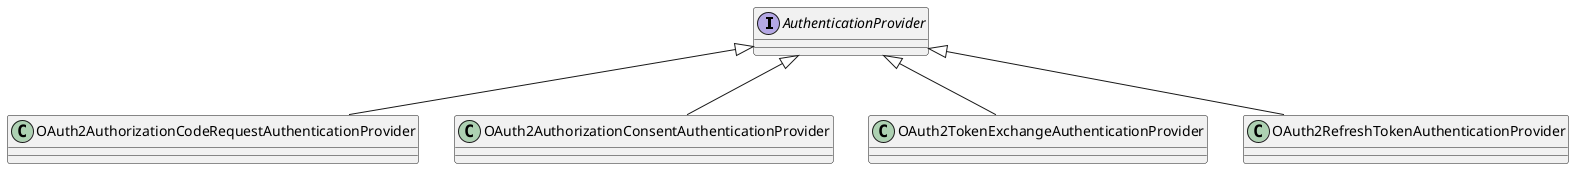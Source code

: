 @startuml
'https://plantuml.com/class-diagram


interface AuthenticationProvider
class OAuth2AuthorizationCodeRequestAuthenticationProvider
class OAuth2AuthorizationConsentAuthenticationProvider
class OAuth2TokenExchangeAuthenticationProvider
class OAuth2RefreshTokenAuthenticationProvider

AuthenticationProvider <|-- OAuth2AuthorizationCodeRequestAuthenticationProvider
AuthenticationProvider <|-- OAuth2AuthorizationConsentAuthenticationProvider
AuthenticationProvider <|-- OAuth2TokenExchangeAuthenticationProvider
AuthenticationProvider <|-- OAuth2RefreshTokenAuthenticationProvider


@enduml